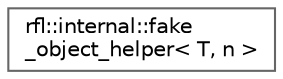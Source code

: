 digraph "类继承关系图"
{
 // LATEX_PDF_SIZE
  bgcolor="transparent";
  edge [fontname=Helvetica,fontsize=10,labelfontname=Helvetica,labelfontsize=10];
  node [fontname=Helvetica,fontsize=10,shape=box,height=0.2,width=0.4];
  rankdir="LR";
  Node0 [id="Node000000",label="rfl::internal::fake\l_object_helper\< T, n \>",height=0.2,width=0.4,color="grey40", fillcolor="white", style="filled",URL="$structrfl_1_1internal_1_1fake__object__helper.html",tooltip=" "];
}
